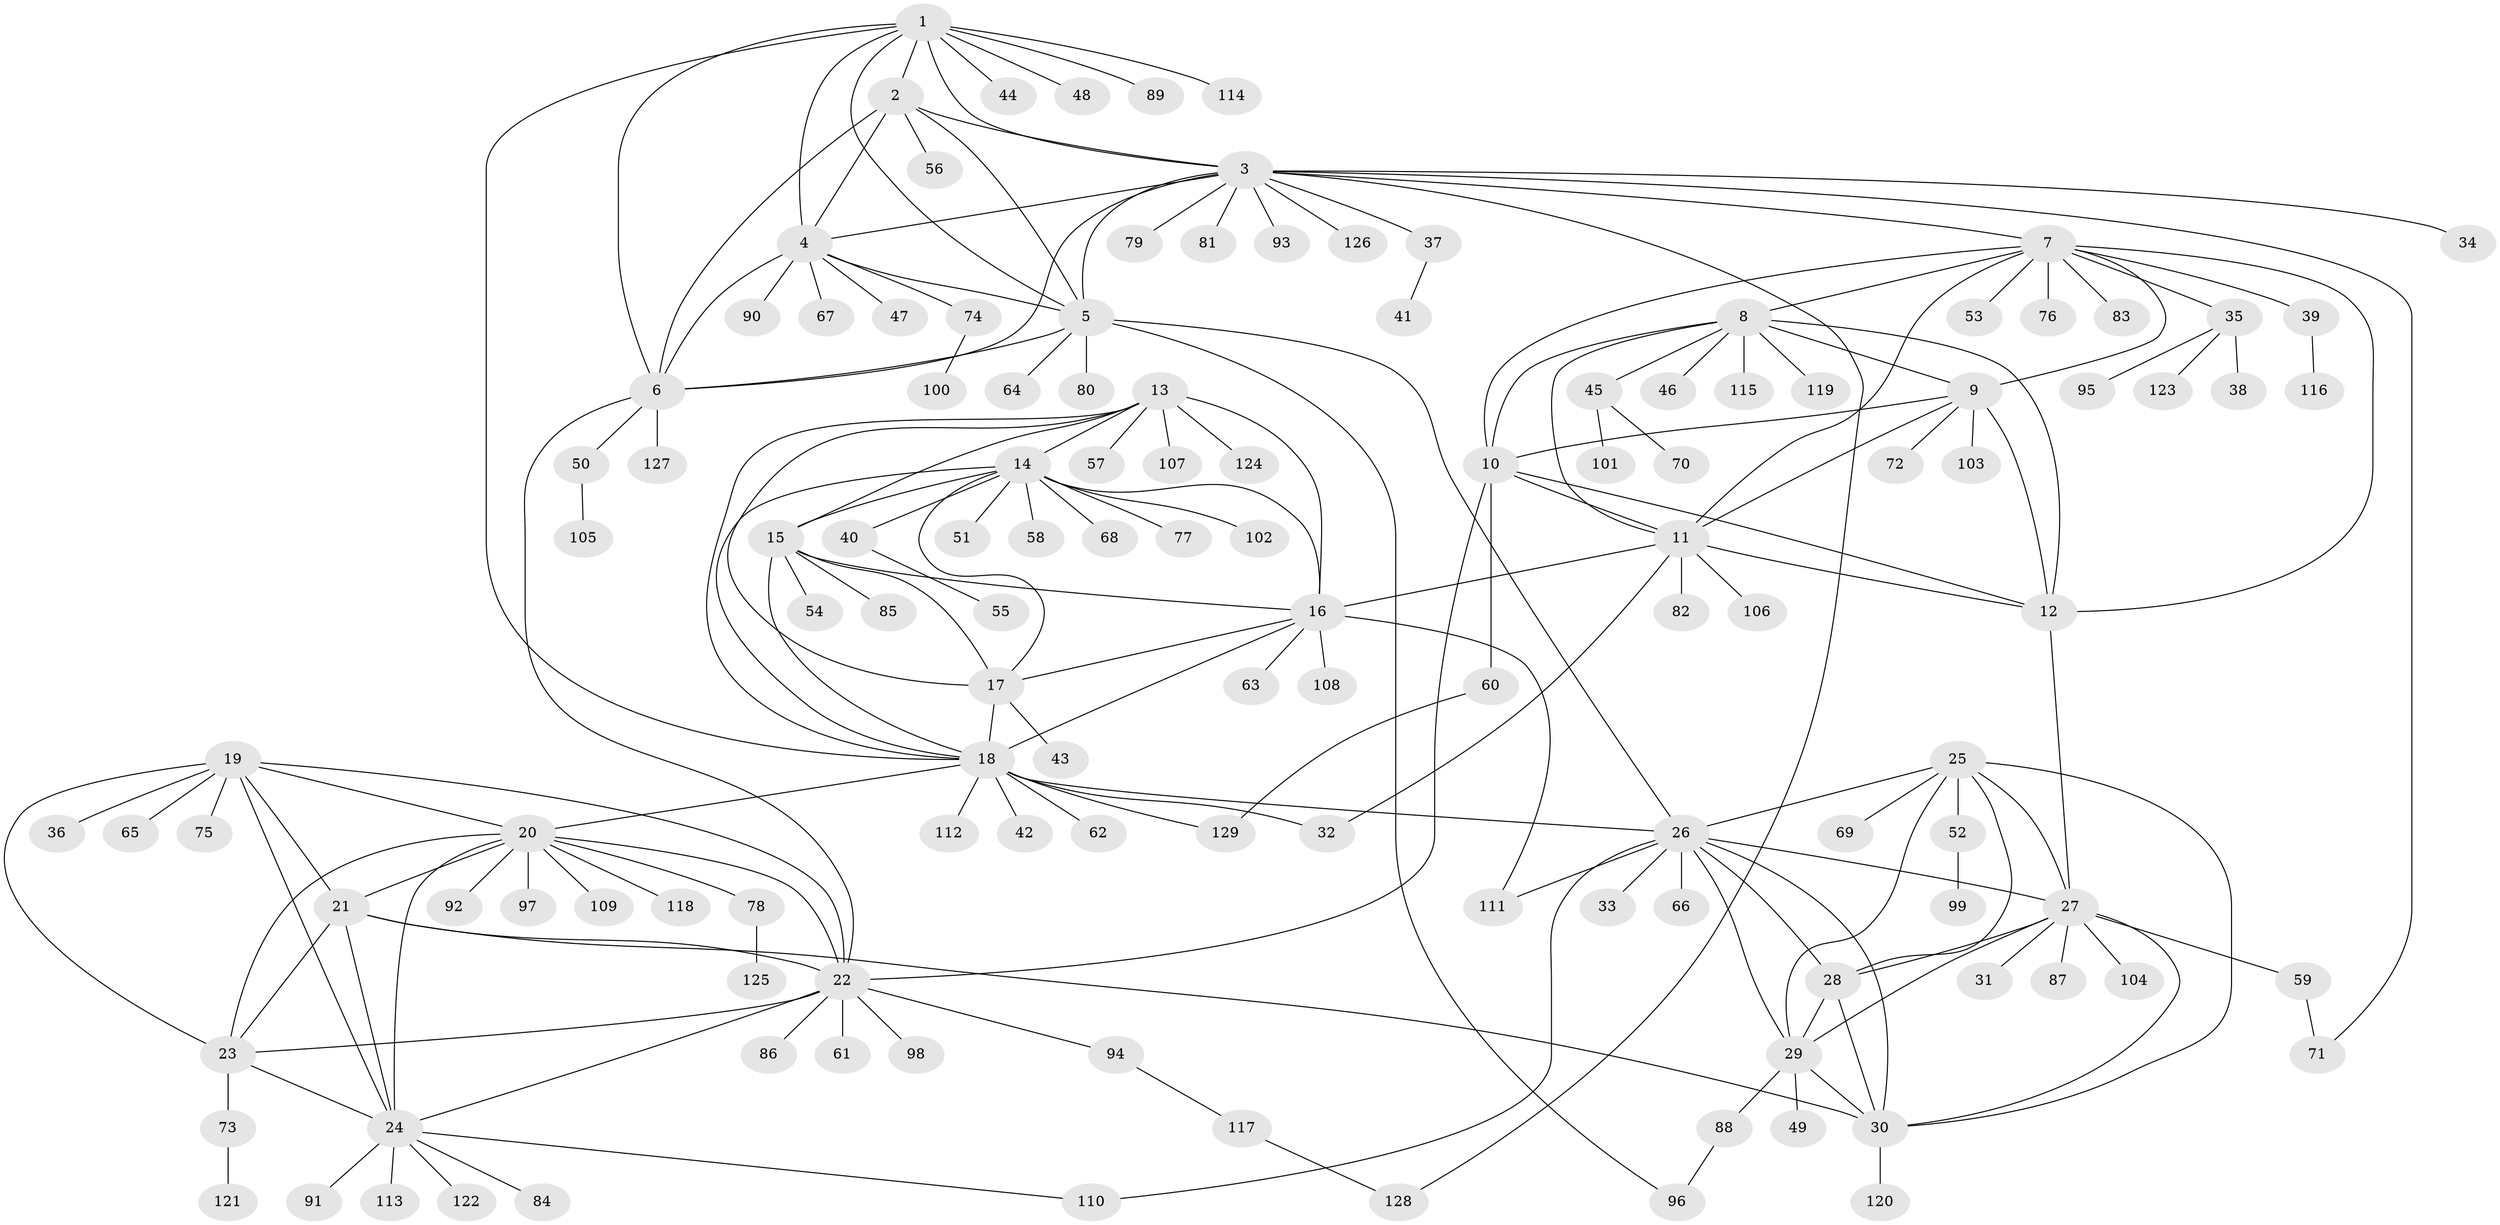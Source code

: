 // coarse degree distribution, {8: 0.07142857142857142, 12: 0.01020408163265306, 7: 0.05102040816326531, 11: 0.04081632653061224, 4: 0.01020408163265306, 10: 0.01020408163265306, 5: 0.030612244897959183, 9: 0.01020408163265306, 6: 0.01020408163265306, 1: 0.6530612244897959, 3: 0.01020408163265306, 2: 0.09183673469387756}
// Generated by graph-tools (version 1.1) at 2025/52/02/27/25 19:52:17]
// undirected, 129 vertices, 191 edges
graph export_dot {
graph [start="1"]
  node [color=gray90,style=filled];
  1;
  2;
  3;
  4;
  5;
  6;
  7;
  8;
  9;
  10;
  11;
  12;
  13;
  14;
  15;
  16;
  17;
  18;
  19;
  20;
  21;
  22;
  23;
  24;
  25;
  26;
  27;
  28;
  29;
  30;
  31;
  32;
  33;
  34;
  35;
  36;
  37;
  38;
  39;
  40;
  41;
  42;
  43;
  44;
  45;
  46;
  47;
  48;
  49;
  50;
  51;
  52;
  53;
  54;
  55;
  56;
  57;
  58;
  59;
  60;
  61;
  62;
  63;
  64;
  65;
  66;
  67;
  68;
  69;
  70;
  71;
  72;
  73;
  74;
  75;
  76;
  77;
  78;
  79;
  80;
  81;
  82;
  83;
  84;
  85;
  86;
  87;
  88;
  89;
  90;
  91;
  92;
  93;
  94;
  95;
  96;
  97;
  98;
  99;
  100;
  101;
  102;
  103;
  104;
  105;
  106;
  107;
  108;
  109;
  110;
  111;
  112;
  113;
  114;
  115;
  116;
  117;
  118;
  119;
  120;
  121;
  122;
  123;
  124;
  125;
  126;
  127;
  128;
  129;
  1 -- 2;
  1 -- 3;
  1 -- 4;
  1 -- 5;
  1 -- 6;
  1 -- 18;
  1 -- 44;
  1 -- 48;
  1 -- 89;
  1 -- 114;
  2 -- 3;
  2 -- 4;
  2 -- 5;
  2 -- 6;
  2 -- 56;
  3 -- 4;
  3 -- 5;
  3 -- 6;
  3 -- 7;
  3 -- 34;
  3 -- 37;
  3 -- 71;
  3 -- 79;
  3 -- 81;
  3 -- 93;
  3 -- 126;
  3 -- 128;
  4 -- 5;
  4 -- 6;
  4 -- 47;
  4 -- 67;
  4 -- 74;
  4 -- 90;
  5 -- 6;
  5 -- 26;
  5 -- 64;
  5 -- 80;
  5 -- 96;
  6 -- 22;
  6 -- 50;
  6 -- 127;
  7 -- 8;
  7 -- 9;
  7 -- 10;
  7 -- 11;
  7 -- 12;
  7 -- 35;
  7 -- 39;
  7 -- 53;
  7 -- 76;
  7 -- 83;
  8 -- 9;
  8 -- 10;
  8 -- 11;
  8 -- 12;
  8 -- 45;
  8 -- 46;
  8 -- 115;
  8 -- 119;
  9 -- 10;
  9 -- 11;
  9 -- 12;
  9 -- 72;
  9 -- 103;
  10 -- 11;
  10 -- 12;
  10 -- 22;
  10 -- 60;
  11 -- 12;
  11 -- 16;
  11 -- 32;
  11 -- 82;
  11 -- 106;
  12 -- 27;
  13 -- 14;
  13 -- 15;
  13 -- 16;
  13 -- 17;
  13 -- 18;
  13 -- 57;
  13 -- 107;
  13 -- 124;
  14 -- 15;
  14 -- 16;
  14 -- 17;
  14 -- 18;
  14 -- 40;
  14 -- 51;
  14 -- 58;
  14 -- 68;
  14 -- 77;
  14 -- 102;
  15 -- 16;
  15 -- 17;
  15 -- 18;
  15 -- 54;
  15 -- 85;
  16 -- 17;
  16 -- 18;
  16 -- 63;
  16 -- 108;
  16 -- 111;
  17 -- 18;
  17 -- 43;
  18 -- 20;
  18 -- 26;
  18 -- 32;
  18 -- 42;
  18 -- 62;
  18 -- 112;
  18 -- 129;
  19 -- 20;
  19 -- 21;
  19 -- 22;
  19 -- 23;
  19 -- 24;
  19 -- 36;
  19 -- 65;
  19 -- 75;
  20 -- 21;
  20 -- 22;
  20 -- 23;
  20 -- 24;
  20 -- 78;
  20 -- 92;
  20 -- 97;
  20 -- 109;
  20 -- 118;
  21 -- 22;
  21 -- 23;
  21 -- 24;
  21 -- 30;
  22 -- 23;
  22 -- 24;
  22 -- 61;
  22 -- 86;
  22 -- 94;
  22 -- 98;
  23 -- 24;
  23 -- 73;
  24 -- 84;
  24 -- 91;
  24 -- 110;
  24 -- 113;
  24 -- 122;
  25 -- 26;
  25 -- 27;
  25 -- 28;
  25 -- 29;
  25 -- 30;
  25 -- 52;
  25 -- 69;
  26 -- 27;
  26 -- 28;
  26 -- 29;
  26 -- 30;
  26 -- 33;
  26 -- 66;
  26 -- 110;
  26 -- 111;
  27 -- 28;
  27 -- 29;
  27 -- 30;
  27 -- 31;
  27 -- 59;
  27 -- 87;
  27 -- 104;
  28 -- 29;
  28 -- 30;
  29 -- 30;
  29 -- 49;
  29 -- 88;
  30 -- 120;
  35 -- 38;
  35 -- 95;
  35 -- 123;
  37 -- 41;
  39 -- 116;
  40 -- 55;
  45 -- 70;
  45 -- 101;
  50 -- 105;
  52 -- 99;
  59 -- 71;
  60 -- 129;
  73 -- 121;
  74 -- 100;
  78 -- 125;
  88 -- 96;
  94 -- 117;
  117 -- 128;
}
